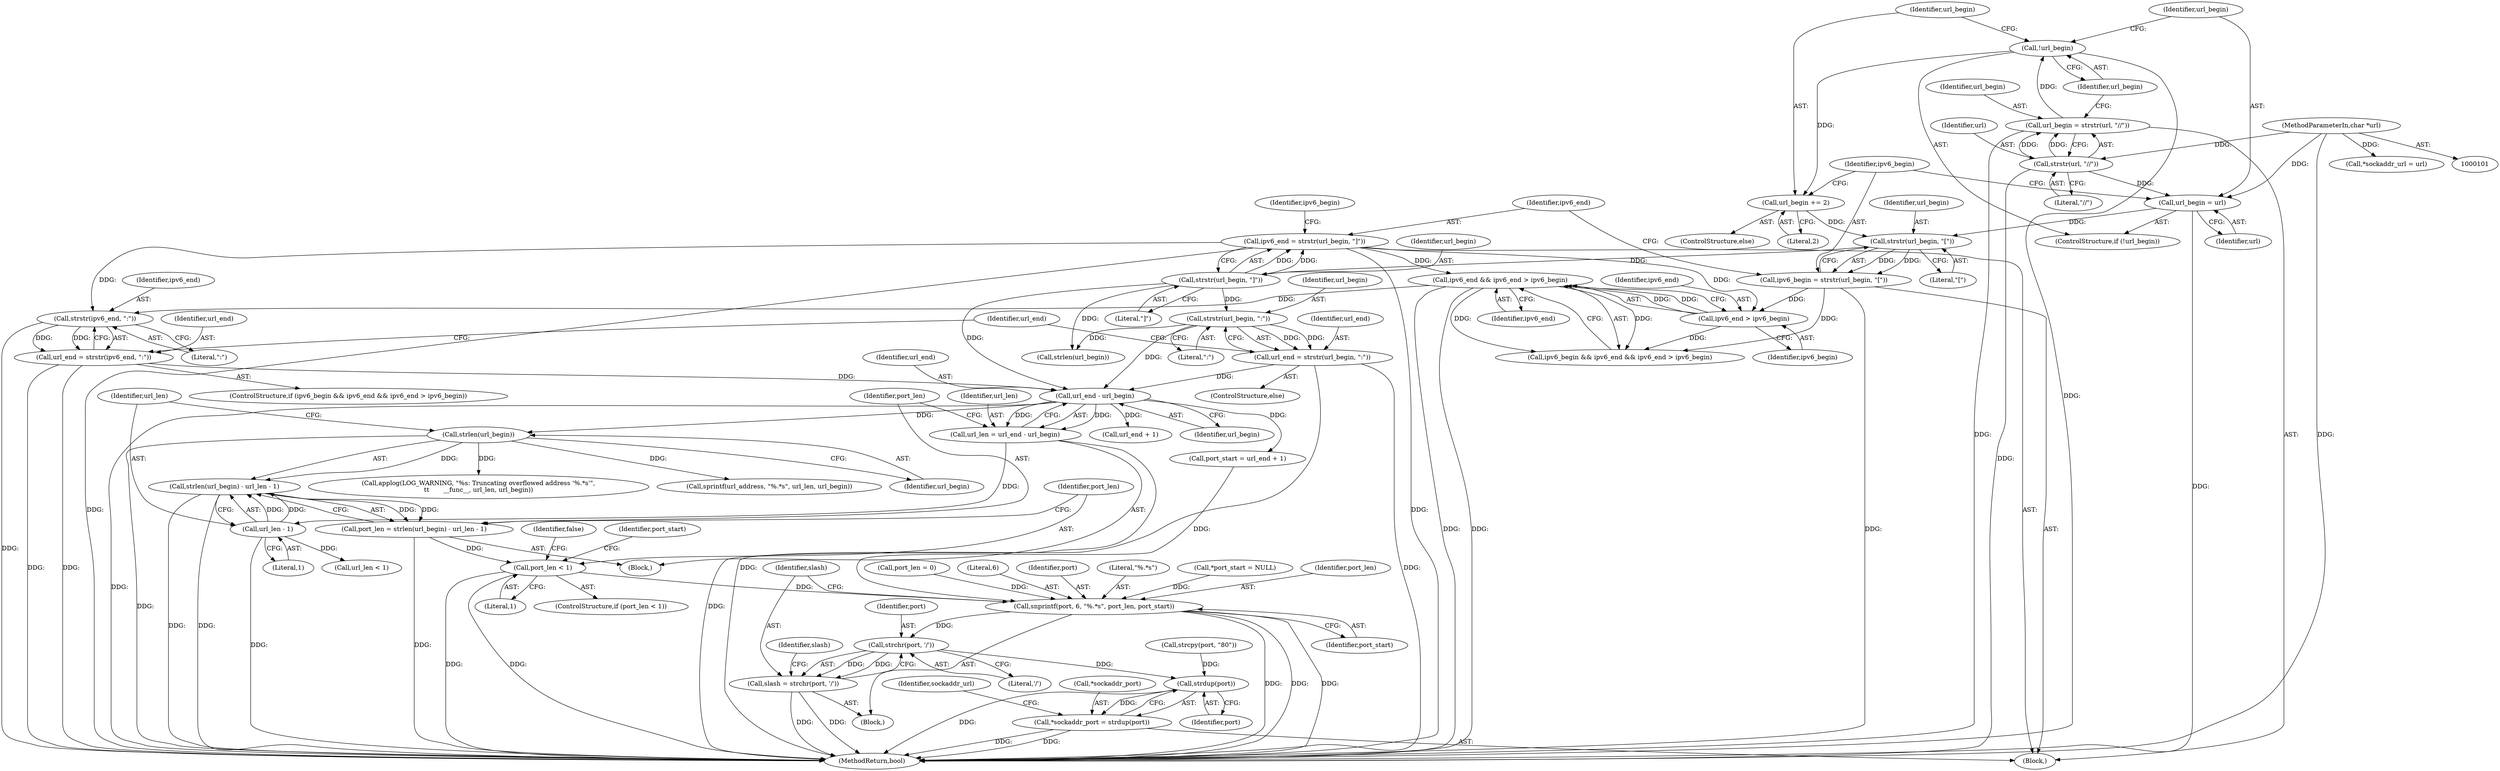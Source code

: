 digraph "0_sgminer_b65574bef233474e915fdf18614aa211e31cc6c2@API" {
"1000179" [label="(Call,strlen(url_begin) - url_len - 1)"];
"1000180" [label="(Call,strlen(url_begin))"];
"1000174" [label="(Call,url_end - url_begin)"];
"1000158" [label="(Call,url_end = strstr(ipv6_end, \":\"))"];
"1000160" [label="(Call,strstr(ipv6_end, \":\"))"];
"1000153" [label="(Call,ipv6_end && ipv6_end > ipv6_begin)"];
"1000155" [label="(Call,ipv6_end > ipv6_begin)"];
"1000145" [label="(Call,ipv6_end = strstr(url_begin, \"]\"))"];
"1000147" [label="(Call,strstr(url_begin, \"]\"))"];
"1000142" [label="(Call,strstr(url_begin, \"[\"))"];
"1000133" [label="(Call,url_begin = url)"];
"1000127" [label="(Call,strstr(url, \"//\"))"];
"1000102" [label="(MethodParameterIn,char *url)"];
"1000137" [label="(Call,url_begin += 2)"];
"1000131" [label="(Call,!url_begin)"];
"1000125" [label="(Call,url_begin = strstr(url, \"//\"))"];
"1000140" [label="(Call,ipv6_begin = strstr(url_begin, \"[\"))"];
"1000164" [label="(Call,url_end = strstr(url_begin, \":\"))"];
"1000166" [label="(Call,strstr(url_begin, \":\"))"];
"1000182" [label="(Call,url_len - 1)"];
"1000172" [label="(Call,url_len = url_end - url_begin)"];
"1000177" [label="(Call,port_len = strlen(url_begin) - url_len - 1)"];
"1000186" [label="(Call,port_len < 1)"];
"1000234" [label="(Call,snprintf(port, 6, \"%.*s\", port_len, port_start))"];
"1000242" [label="(Call,strchr(port, '/'))"];
"1000240" [label="(Call,slash = strchr(port, '/'))"];
"1000258" [label="(Call,strdup(port))"];
"1000255" [label="(Call,*sockaddr_port = strdup(port))"];
"1000135" [label="(Identifier,url)"];
"1000150" [label="(ControlStructure,if (ipv6_begin && ipv6_end && ipv6_end > ipv6_begin))"];
"1000156" [label="(Identifier,ipv6_end)"];
"1000163" [label="(ControlStructure,else)"];
"1000191" [label="(Call,port_start = url_end + 1)"];
"1000161" [label="(Identifier,ipv6_end)"];
"1000213" [label="(Call,applog(LOG_WARNING, \"%s: Truncating overflowed address '%.*s'\",\n\t\t       __func__, url_len, url_begin))"];
"1000176" [label="(Identifier,url_begin)"];
"1000199" [label="(Call,strlen(url_begin))"];
"1000232" [label="(Block,)"];
"1000179" [label="(Call,strlen(url_begin) - url_len - 1)"];
"1000192" [label="(Identifier,port_start)"];
"1000125" [label="(Call,url_begin = strstr(url, \"//\"))"];
"1000165" [label="(Identifier,url_end)"];
"1000143" [label="(Identifier,url_begin)"];
"1000154" [label="(Identifier,ipv6_end)"];
"1000134" [label="(Identifier,url_begin)"];
"1000239" [label="(Identifier,port_start)"];
"1000172" [label="(Call,url_len = url_end - url_begin)"];
"1000186" [label="(Call,port_len < 1)"];
"1000147" [label="(Call,strstr(url_begin, \"]\"))"];
"1000183" [label="(Identifier,url_len)"];
"1000118" [label="(Call,port_len = 0)"];
"1000185" [label="(ControlStructure,if (port_len < 1))"];
"1000166" [label="(Call,strstr(url_begin, \":\"))"];
"1000243" [label="(Identifier,port)"];
"1000142" [label="(Call,strstr(url_begin, \"[\"))"];
"1000127" [label="(Call,strstr(url, \"//\"))"];
"1000132" [label="(Identifier,url_begin)"];
"1000177" [label="(Call,port_len = strlen(url_begin) - url_len - 1)"];
"1000148" [label="(Identifier,url_begin)"];
"1000170" [label="(Identifier,url_end)"];
"1000236" [label="(Literal,6)"];
"1000140" [label="(Call,ipv6_begin = strstr(url_begin, \"[\"))"];
"1000167" [label="(Identifier,url_begin)"];
"1000131" [label="(Call,!url_begin)"];
"1000174" [label="(Call,url_end - url_begin)"];
"1000149" [label="(Literal,\"]\")"];
"1000164" [label="(Call,url_end = strstr(url_begin, \":\"))"];
"1000184" [label="(Literal,1)"];
"1000190" [label="(Identifier,false)"];
"1000182" [label="(Call,url_len - 1)"];
"1000141" [label="(Identifier,ipv6_begin)"];
"1000151" [label="(Call,ipv6_begin && ipv6_end && ipv6_end > ipv6_begin)"];
"1000126" [label="(Identifier,url_begin)"];
"1000259" [label="(Identifier,port)"];
"1000139" [label="(Literal,2)"];
"1000244" [label="(Literal,'/')"];
"1000235" [label="(Identifier,port)"];
"1000237" [label="(Literal,\"%.*s\")"];
"1000267" [label="(MethodReturn,bool)"];
"1000160" [label="(Call,strstr(ipv6_end, \":\"))"];
"1000240" [label="(Call,slash = strchr(port, '/'))"];
"1000157" [label="(Identifier,ipv6_begin)"];
"1000138" [label="(Identifier,url_begin)"];
"1000129" [label="(Literal,\"//\")"];
"1000128" [label="(Identifier,url)"];
"1000158" [label="(Call,url_end = strstr(ipv6_end, \":\"))"];
"1000111" [label="(Call,*port_start = NULL)"];
"1000225" [label="(Call,sprintf(url_address, \"%.*s\", url_len, url_begin))"];
"1000187" [label="(Identifier,port_len)"];
"1000130" [label="(ControlStructure,if (!url_begin))"];
"1000136" [label="(ControlStructure,else)"];
"1000256" [label="(Call,*sockaddr_port)"];
"1000168" [label="(Literal,\":\")"];
"1000188" [label="(Literal,1)"];
"1000181" [label="(Identifier,url_begin)"];
"1000159" [label="(Identifier,url_end)"];
"1000121" [label="(Call,*sockaddr_url = url)"];
"1000153" [label="(Call,ipv6_end && ipv6_end > ipv6_begin)"];
"1000180" [label="(Call,strlen(url_begin))"];
"1000144" [label="(Literal,\"[\")"];
"1000137" [label="(Call,url_begin += 2)"];
"1000234" [label="(Call,snprintf(port, 6, \"%.*s\", port_len, port_start))"];
"1000202" [label="(Call,url_len < 1)"];
"1000246" [label="(Identifier,slash)"];
"1000146" [label="(Identifier,ipv6_end)"];
"1000175" [label="(Identifier,url_end)"];
"1000162" [label="(Literal,\":\")"];
"1000155" [label="(Call,ipv6_end > ipv6_begin)"];
"1000242" [label="(Call,strchr(port, '/'))"];
"1000262" [label="(Identifier,sockaddr_url)"];
"1000258" [label="(Call,strdup(port))"];
"1000133" [label="(Call,url_begin = url)"];
"1000102" [label="(MethodParameterIn,char *url)"];
"1000178" [label="(Identifier,port_len)"];
"1000173" [label="(Identifier,url_len)"];
"1000241" [label="(Identifier,slash)"];
"1000238" [label="(Identifier,port_len)"];
"1000145" [label="(Call,ipv6_end = strstr(url_begin, \"]\"))"];
"1000193" [label="(Call,url_end + 1)"];
"1000105" [label="(Block,)"];
"1000152" [label="(Identifier,ipv6_begin)"];
"1000252" [label="(Call,strcpy(port, \"80\"))"];
"1000171" [label="(Block,)"];
"1000255" [label="(Call,*sockaddr_port = strdup(port))"];
"1000179" -> "1000177"  [label="AST: "];
"1000179" -> "1000182"  [label="CFG: "];
"1000180" -> "1000179"  [label="AST: "];
"1000182" -> "1000179"  [label="AST: "];
"1000177" -> "1000179"  [label="CFG: "];
"1000179" -> "1000267"  [label="DDG: "];
"1000179" -> "1000267"  [label="DDG: "];
"1000179" -> "1000177"  [label="DDG: "];
"1000179" -> "1000177"  [label="DDG: "];
"1000180" -> "1000179"  [label="DDG: "];
"1000182" -> "1000179"  [label="DDG: "];
"1000182" -> "1000179"  [label="DDG: "];
"1000180" -> "1000181"  [label="CFG: "];
"1000181" -> "1000180"  [label="AST: "];
"1000183" -> "1000180"  [label="CFG: "];
"1000180" -> "1000267"  [label="DDG: "];
"1000174" -> "1000180"  [label="DDG: "];
"1000180" -> "1000213"  [label="DDG: "];
"1000180" -> "1000225"  [label="DDG: "];
"1000174" -> "1000172"  [label="AST: "];
"1000174" -> "1000176"  [label="CFG: "];
"1000175" -> "1000174"  [label="AST: "];
"1000176" -> "1000174"  [label="AST: "];
"1000172" -> "1000174"  [label="CFG: "];
"1000174" -> "1000267"  [label="DDG: "];
"1000174" -> "1000172"  [label="DDG: "];
"1000174" -> "1000172"  [label="DDG: "];
"1000158" -> "1000174"  [label="DDG: "];
"1000164" -> "1000174"  [label="DDG: "];
"1000166" -> "1000174"  [label="DDG: "];
"1000147" -> "1000174"  [label="DDG: "];
"1000174" -> "1000191"  [label="DDG: "];
"1000174" -> "1000193"  [label="DDG: "];
"1000158" -> "1000150"  [label="AST: "];
"1000158" -> "1000160"  [label="CFG: "];
"1000159" -> "1000158"  [label="AST: "];
"1000160" -> "1000158"  [label="AST: "];
"1000170" -> "1000158"  [label="CFG: "];
"1000158" -> "1000267"  [label="DDG: "];
"1000158" -> "1000267"  [label="DDG: "];
"1000160" -> "1000158"  [label="DDG: "];
"1000160" -> "1000158"  [label="DDG: "];
"1000160" -> "1000162"  [label="CFG: "];
"1000161" -> "1000160"  [label="AST: "];
"1000162" -> "1000160"  [label="AST: "];
"1000160" -> "1000267"  [label="DDG: "];
"1000153" -> "1000160"  [label="DDG: "];
"1000145" -> "1000160"  [label="DDG: "];
"1000153" -> "1000151"  [label="AST: "];
"1000153" -> "1000154"  [label="CFG: "];
"1000153" -> "1000155"  [label="CFG: "];
"1000154" -> "1000153"  [label="AST: "];
"1000155" -> "1000153"  [label="AST: "];
"1000151" -> "1000153"  [label="CFG: "];
"1000153" -> "1000267"  [label="DDG: "];
"1000153" -> "1000267"  [label="DDG: "];
"1000153" -> "1000151"  [label="DDG: "];
"1000153" -> "1000151"  [label="DDG: "];
"1000155" -> "1000153"  [label="DDG: "];
"1000155" -> "1000153"  [label="DDG: "];
"1000145" -> "1000153"  [label="DDG: "];
"1000155" -> "1000157"  [label="CFG: "];
"1000156" -> "1000155"  [label="AST: "];
"1000157" -> "1000155"  [label="AST: "];
"1000155" -> "1000151"  [label="DDG: "];
"1000145" -> "1000155"  [label="DDG: "];
"1000140" -> "1000155"  [label="DDG: "];
"1000145" -> "1000105"  [label="AST: "];
"1000145" -> "1000147"  [label="CFG: "];
"1000146" -> "1000145"  [label="AST: "];
"1000147" -> "1000145"  [label="AST: "];
"1000152" -> "1000145"  [label="CFG: "];
"1000145" -> "1000267"  [label="DDG: "];
"1000145" -> "1000267"  [label="DDG: "];
"1000147" -> "1000145"  [label="DDG: "];
"1000147" -> "1000145"  [label="DDG: "];
"1000147" -> "1000149"  [label="CFG: "];
"1000148" -> "1000147"  [label="AST: "];
"1000149" -> "1000147"  [label="AST: "];
"1000142" -> "1000147"  [label="DDG: "];
"1000147" -> "1000166"  [label="DDG: "];
"1000147" -> "1000199"  [label="DDG: "];
"1000142" -> "1000140"  [label="AST: "];
"1000142" -> "1000144"  [label="CFG: "];
"1000143" -> "1000142"  [label="AST: "];
"1000144" -> "1000142"  [label="AST: "];
"1000140" -> "1000142"  [label="CFG: "];
"1000142" -> "1000140"  [label="DDG: "];
"1000142" -> "1000140"  [label="DDG: "];
"1000133" -> "1000142"  [label="DDG: "];
"1000137" -> "1000142"  [label="DDG: "];
"1000133" -> "1000130"  [label="AST: "];
"1000133" -> "1000135"  [label="CFG: "];
"1000134" -> "1000133"  [label="AST: "];
"1000135" -> "1000133"  [label="AST: "];
"1000141" -> "1000133"  [label="CFG: "];
"1000133" -> "1000267"  [label="DDG: "];
"1000127" -> "1000133"  [label="DDG: "];
"1000102" -> "1000133"  [label="DDG: "];
"1000127" -> "1000125"  [label="AST: "];
"1000127" -> "1000129"  [label="CFG: "];
"1000128" -> "1000127"  [label="AST: "];
"1000129" -> "1000127"  [label="AST: "];
"1000125" -> "1000127"  [label="CFG: "];
"1000127" -> "1000267"  [label="DDG: "];
"1000127" -> "1000125"  [label="DDG: "];
"1000127" -> "1000125"  [label="DDG: "];
"1000102" -> "1000127"  [label="DDG: "];
"1000102" -> "1000101"  [label="AST: "];
"1000102" -> "1000267"  [label="DDG: "];
"1000102" -> "1000121"  [label="DDG: "];
"1000137" -> "1000136"  [label="AST: "];
"1000137" -> "1000139"  [label="CFG: "];
"1000138" -> "1000137"  [label="AST: "];
"1000139" -> "1000137"  [label="AST: "];
"1000141" -> "1000137"  [label="CFG: "];
"1000131" -> "1000137"  [label="DDG: "];
"1000131" -> "1000130"  [label="AST: "];
"1000131" -> "1000132"  [label="CFG: "];
"1000132" -> "1000131"  [label="AST: "];
"1000134" -> "1000131"  [label="CFG: "];
"1000138" -> "1000131"  [label="CFG: "];
"1000131" -> "1000267"  [label="DDG: "];
"1000125" -> "1000131"  [label="DDG: "];
"1000125" -> "1000105"  [label="AST: "];
"1000126" -> "1000125"  [label="AST: "];
"1000132" -> "1000125"  [label="CFG: "];
"1000125" -> "1000267"  [label="DDG: "];
"1000140" -> "1000105"  [label="AST: "];
"1000141" -> "1000140"  [label="AST: "];
"1000146" -> "1000140"  [label="CFG: "];
"1000140" -> "1000267"  [label="DDG: "];
"1000140" -> "1000151"  [label="DDG: "];
"1000164" -> "1000163"  [label="AST: "];
"1000164" -> "1000166"  [label="CFG: "];
"1000165" -> "1000164"  [label="AST: "];
"1000166" -> "1000164"  [label="AST: "];
"1000170" -> "1000164"  [label="CFG: "];
"1000164" -> "1000267"  [label="DDG: "];
"1000164" -> "1000267"  [label="DDG: "];
"1000166" -> "1000164"  [label="DDG: "];
"1000166" -> "1000164"  [label="DDG: "];
"1000166" -> "1000168"  [label="CFG: "];
"1000167" -> "1000166"  [label="AST: "];
"1000168" -> "1000166"  [label="AST: "];
"1000166" -> "1000199"  [label="DDG: "];
"1000182" -> "1000184"  [label="CFG: "];
"1000183" -> "1000182"  [label="AST: "];
"1000184" -> "1000182"  [label="AST: "];
"1000182" -> "1000267"  [label="DDG: "];
"1000172" -> "1000182"  [label="DDG: "];
"1000182" -> "1000202"  [label="DDG: "];
"1000172" -> "1000171"  [label="AST: "];
"1000173" -> "1000172"  [label="AST: "];
"1000178" -> "1000172"  [label="CFG: "];
"1000172" -> "1000267"  [label="DDG: "];
"1000177" -> "1000171"  [label="AST: "];
"1000178" -> "1000177"  [label="AST: "];
"1000187" -> "1000177"  [label="CFG: "];
"1000177" -> "1000267"  [label="DDG: "];
"1000177" -> "1000186"  [label="DDG: "];
"1000186" -> "1000185"  [label="AST: "];
"1000186" -> "1000188"  [label="CFG: "];
"1000187" -> "1000186"  [label="AST: "];
"1000188" -> "1000186"  [label="AST: "];
"1000190" -> "1000186"  [label="CFG: "];
"1000192" -> "1000186"  [label="CFG: "];
"1000186" -> "1000267"  [label="DDG: "];
"1000186" -> "1000267"  [label="DDG: "];
"1000186" -> "1000234"  [label="DDG: "];
"1000234" -> "1000232"  [label="AST: "];
"1000234" -> "1000239"  [label="CFG: "];
"1000235" -> "1000234"  [label="AST: "];
"1000236" -> "1000234"  [label="AST: "];
"1000237" -> "1000234"  [label="AST: "];
"1000238" -> "1000234"  [label="AST: "];
"1000239" -> "1000234"  [label="AST: "];
"1000241" -> "1000234"  [label="CFG: "];
"1000234" -> "1000267"  [label="DDG: "];
"1000234" -> "1000267"  [label="DDG: "];
"1000234" -> "1000267"  [label="DDG: "];
"1000118" -> "1000234"  [label="DDG: "];
"1000111" -> "1000234"  [label="DDG: "];
"1000191" -> "1000234"  [label="DDG: "];
"1000234" -> "1000242"  [label="DDG: "];
"1000242" -> "1000240"  [label="AST: "];
"1000242" -> "1000244"  [label="CFG: "];
"1000243" -> "1000242"  [label="AST: "];
"1000244" -> "1000242"  [label="AST: "];
"1000240" -> "1000242"  [label="CFG: "];
"1000242" -> "1000240"  [label="DDG: "];
"1000242" -> "1000240"  [label="DDG: "];
"1000242" -> "1000258"  [label="DDG: "];
"1000240" -> "1000232"  [label="AST: "];
"1000241" -> "1000240"  [label="AST: "];
"1000246" -> "1000240"  [label="CFG: "];
"1000240" -> "1000267"  [label="DDG: "];
"1000240" -> "1000267"  [label="DDG: "];
"1000258" -> "1000255"  [label="AST: "];
"1000258" -> "1000259"  [label="CFG: "];
"1000259" -> "1000258"  [label="AST: "];
"1000255" -> "1000258"  [label="CFG: "];
"1000258" -> "1000267"  [label="DDG: "];
"1000258" -> "1000255"  [label="DDG: "];
"1000252" -> "1000258"  [label="DDG: "];
"1000255" -> "1000105"  [label="AST: "];
"1000256" -> "1000255"  [label="AST: "];
"1000262" -> "1000255"  [label="CFG: "];
"1000255" -> "1000267"  [label="DDG: "];
"1000255" -> "1000267"  [label="DDG: "];
}
